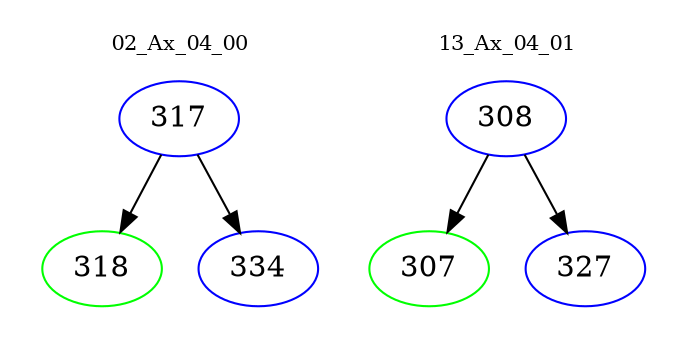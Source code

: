 digraph{
subgraph cluster_0 {
color = white
label = "02_Ax_04_00";
fontsize=10;
T0_317 [label="317", color="blue"]
T0_317 -> T0_318 [color="black"]
T0_318 [label="318", color="green"]
T0_317 -> T0_334 [color="black"]
T0_334 [label="334", color="blue"]
}
subgraph cluster_1 {
color = white
label = "13_Ax_04_01";
fontsize=10;
T1_308 [label="308", color="blue"]
T1_308 -> T1_307 [color="black"]
T1_307 [label="307", color="green"]
T1_308 -> T1_327 [color="black"]
T1_327 [label="327", color="blue"]
}
}

